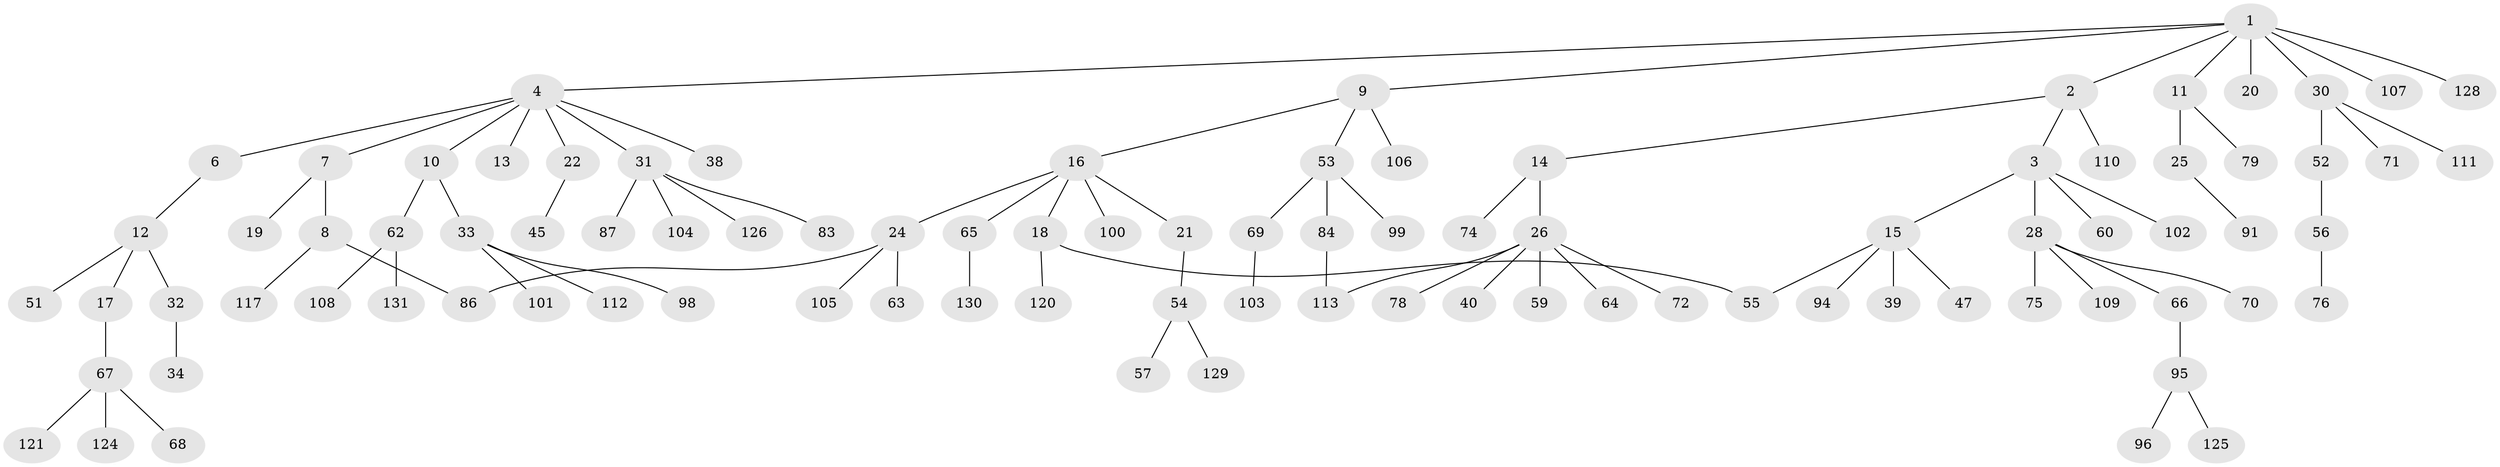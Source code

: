// Generated by graph-tools (version 1.1) at 2025/51/02/27/25 19:51:40]
// undirected, 94 vertices, 96 edges
graph export_dot {
graph [start="1"]
  node [color=gray90,style=filled];
  1 [super="+36"];
  2 [super="+77"];
  3 [super="+27"];
  4 [super="+5"];
  6;
  7 [super="+132"];
  8 [super="+85"];
  9 [super="+58"];
  10 [super="+46"];
  11;
  12 [super="+23"];
  13;
  14 [super="+50"];
  15 [super="+73"];
  16 [super="+61"];
  17 [super="+123"];
  18 [super="+49"];
  19 [super="+37"];
  20;
  21 [super="+48"];
  22;
  24 [super="+116"];
  25 [super="+88"];
  26 [super="+29"];
  28 [super="+41"];
  30 [super="+35"];
  31 [super="+42"];
  32 [super="+44"];
  33 [super="+43"];
  34;
  38;
  39;
  40;
  45;
  47;
  51 [super="+89"];
  52;
  53 [super="+80"];
  54 [super="+93"];
  55;
  56;
  57;
  59;
  60;
  62 [super="+82"];
  63;
  64;
  65 [super="+122"];
  66;
  67 [super="+114"];
  68 [super="+119"];
  69;
  70;
  71;
  72;
  74;
  75;
  76;
  78;
  79 [super="+81"];
  83 [super="+97"];
  84 [super="+90"];
  86;
  87;
  91 [super="+92"];
  94;
  95 [super="+115"];
  96;
  98;
  99;
  100;
  101;
  102;
  103 [super="+127"];
  104;
  105;
  106;
  107 [super="+118"];
  108;
  109;
  110;
  111;
  112;
  113;
  117;
  120;
  121;
  124;
  125;
  126;
  128;
  129;
  130;
  131;
  1 -- 2;
  1 -- 4;
  1 -- 9;
  1 -- 11;
  1 -- 20;
  1 -- 30;
  1 -- 128;
  1 -- 107 [weight=2];
  2 -- 3;
  2 -- 14;
  2 -- 110;
  3 -- 15;
  3 -- 102;
  3 -- 28;
  3 -- 60;
  4 -- 10;
  4 -- 13;
  4 -- 38;
  4 -- 7;
  4 -- 22;
  4 -- 6;
  4 -- 31;
  6 -- 12;
  7 -- 8;
  7 -- 19;
  8 -- 117;
  8 -- 86;
  9 -- 16;
  9 -- 53;
  9 -- 106;
  10 -- 33;
  10 -- 62;
  11 -- 25;
  11 -- 79;
  12 -- 17;
  12 -- 32;
  12 -- 51;
  14 -- 26;
  14 -- 74;
  15 -- 39;
  15 -- 47;
  15 -- 94;
  15 -- 55;
  16 -- 18;
  16 -- 21;
  16 -- 24;
  16 -- 65;
  16 -- 100;
  17 -- 67;
  18 -- 120;
  18 -- 55;
  21 -- 54;
  22 -- 45;
  24 -- 63;
  24 -- 105;
  24 -- 86;
  25 -- 91;
  26 -- 59;
  26 -- 64;
  26 -- 113;
  26 -- 40;
  26 -- 72;
  26 -- 78;
  28 -- 70;
  28 -- 75;
  28 -- 109;
  28 -- 66;
  30 -- 111;
  30 -- 52;
  30 -- 71;
  31 -- 87;
  31 -- 126;
  31 -- 104;
  31 -- 83;
  32 -- 34;
  33 -- 101;
  33 -- 112;
  33 -- 98;
  52 -- 56;
  53 -- 69;
  53 -- 84;
  53 -- 99;
  54 -- 57;
  54 -- 129;
  56 -- 76;
  62 -- 131;
  62 -- 108;
  65 -- 130;
  66 -- 95;
  67 -- 68;
  67 -- 121;
  67 -- 124;
  69 -- 103;
  84 -- 113;
  95 -- 96;
  95 -- 125;
}
